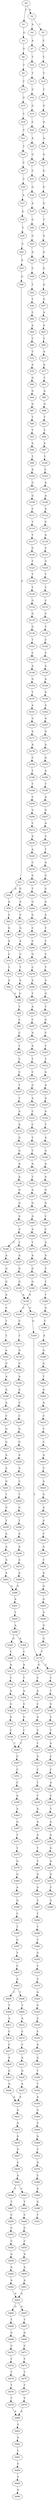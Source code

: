 strict digraph  {
	S0 -> S1 [ label = C ];
	S0 -> S2 [ label = A ];
	S1 -> S3 [ label = G ];
	S2 -> S4 [ label = A ];
	S2 -> S5 [ label = T ];
	S3 -> S6 [ label = G ];
	S4 -> S7 [ label = A ];
	S5 -> S8 [ label = C ];
	S6 -> S9 [ label = T ];
	S7 -> S10 [ label = T ];
	S8 -> S11 [ label = T ];
	S9 -> S12 [ label = C ];
	S10 -> S13 [ label = T ];
	S11 -> S14 [ label = T ];
	S12 -> S15 [ label = G ];
	S13 -> S16 [ label = G ];
	S14 -> S17 [ label = T ];
	S15 -> S18 [ label = T ];
	S16 -> S19 [ label = G ];
	S17 -> S20 [ label = G ];
	S18 -> S21 [ label = T ];
	S19 -> S22 [ label = C ];
	S20 -> S23 [ label = A ];
	S21 -> S24 [ label = T ];
	S22 -> S25 [ label = A ];
	S23 -> S26 [ label = A ];
	S24 -> S27 [ label = C ];
	S25 -> S28 [ label = G ];
	S26 -> S29 [ label = G ];
	S27 -> S30 [ label = T ];
	S28 -> S31 [ label = C ];
	S29 -> S32 [ label = G ];
	S30 -> S33 [ label = A ];
	S31 -> S34 [ label = G ];
	S32 -> S35 [ label = G ];
	S33 -> S36 [ label = G ];
	S34 -> S37 [ label = A ];
	S35 -> S38 [ label = G ];
	S36 -> S39 [ label = T ];
	S37 -> S40 [ label = G ];
	S38 -> S41 [ label = T ];
	S39 -> S42 [ label = C ];
	S40 -> S43 [ label = G ];
	S41 -> S44 [ label = A ];
	S42 -> S45 [ label = A ];
	S43 -> S46 [ label = A ];
	S44 -> S47 [ label = G ];
	S45 -> S48 [ label = G ];
	S46 -> S49 [ label = C ];
	S47 -> S50 [ label = G ];
	S48 -> S51 [ label = A ];
	S49 -> S52 [ label = T ];
	S50 -> S53 [ label = A ];
	S51 -> S54 [ label = A ];
	S51 -> S55 [ label = G ];
	S52 -> S56 [ label = T ];
	S53 -> S57 [ label = G ];
	S54 -> S58 [ label = A ];
	S55 -> S59 [ label = A ];
	S56 -> S60 [ label = C ];
	S57 -> S61 [ label = A ];
	S58 -> S62 [ label = C ];
	S59 -> S63 [ label = C ];
	S60 -> S64 [ label = A ];
	S61 -> S65 [ label = A ];
	S62 -> S66 [ label = G ];
	S63 -> S67 [ label = G ];
	S64 -> S68 [ label = C ];
	S65 -> S69 [ label = T ];
	S66 -> S70 [ label = A ];
	S67 -> S71 [ label = A ];
	S68 -> S72 [ label = T ];
	S69 -> S73 [ label = A ];
	S70 -> S74 [ label = C ];
	S71 -> S75 [ label = C ];
	S72 -> S76 [ label = A ];
	S73 -> S77 [ label = G ];
	S74 -> S78 [ label = T ];
	S75 -> S79 [ label = T ];
	S76 -> S80 [ label = G ];
	S77 -> S81 [ label = T ];
	S78 -> S82 [ label = A ];
	S79 -> S83 [ label = A ];
	S80 -> S84 [ label = G ];
	S81 -> S85 [ label = A ];
	S82 -> S86 [ label = G ];
	S83 -> S86 [ label = G ];
	S84 -> S87 [ label = G ];
	S85 -> S88 [ label = G ];
	S86 -> S89 [ label = T ];
	S87 -> S90 [ label = T ];
	S88 -> S91 [ label = T ];
	S89 -> S92 [ label = C ];
	S90 -> S93 [ label = T ];
	S91 -> S94 [ label = T ];
	S92 -> S95 [ label = C ];
	S93 -> S96 [ label = A ];
	S94 -> S97 [ label = A ];
	S95 -> S98 [ label = T ];
	S96 -> S99 [ label = T ];
	S97 -> S100 [ label = T ];
	S98 -> S101 [ label = C ];
	S99 -> S102 [ label = A ];
	S100 -> S103 [ label = C ];
	S101 -> S104 [ label = C ];
	S102 -> S105 [ label = G ];
	S103 -> S106 [ label = A ];
	S104 -> S107 [ label = T ];
	S105 -> S108 [ label = G ];
	S106 -> S109 [ label = A ];
	S107 -> S110 [ label = T ];
	S108 -> S111 [ label = C ];
	S109 -> S112 [ label = A ];
	S110 -> S113 [ label = A ];
	S111 -> S114 [ label = T ];
	S112 -> S115 [ label = C ];
	S113 -> S116 [ label = A ];
	S114 -> S117 [ label = T ];
	S115 -> S118 [ label = A ];
	S116 -> S119 [ label = G ];
	S117 -> S120 [ label = G ];
	S118 -> S121 [ label = T ];
	S119 -> S122 [ label = G ];
	S120 -> S123 [ label = T ];
	S121 -> S124 [ label = G ];
	S122 -> S125 [ label = A ];
	S123 -> S126 [ label = T ];
	S124 -> S127 [ label = T ];
	S125 -> S128 [ label = A ];
	S126 -> S129 [ label = T ];
	S127 -> S130 [ label = T ];
	S128 -> S131 [ label = G ];
	S129 -> S132 [ label = G ];
	S130 -> S133 [ label = C ];
	S131 -> S134 [ label = G ];
	S132 -> S135 [ label = G ];
	S133 -> S136 [ label = C ];
	S134 -> S137 [ label = A ];
	S135 -> S138 [ label = G ];
	S136 -> S139 [ label = T ];
	S137 -> S140 [ label = A ];
	S138 -> S141 [ label = T ];
	S139 -> S142 [ label = C ];
	S140 -> S143 [ label = T ];
	S140 -> S144 [ label = C ];
	S141 -> S145 [ label = C ];
	S142 -> S146 [ label = C ];
	S143 -> S147 [ label = A ];
	S144 -> S148 [ label = A ];
	S145 -> S149 [ label = A ];
	S146 -> S150 [ label = A ];
	S147 -> S151 [ label = G ];
	S148 -> S152 [ label = G ];
	S149 -> S153 [ label = G ];
	S150 -> S154 [ label = A ];
	S151 -> S155 [ label = G ];
	S152 -> S156 [ label = G ];
	S153 -> S157 [ label = T ];
	S154 -> S158 [ label = A ];
	S155 -> S159 [ label = A ];
	S156 -> S160 [ label = A ];
	S157 -> S161 [ label = A ];
	S158 -> S162 [ label = A ];
	S159 -> S163 [ label = C ];
	S159 -> S164 [ label = G ];
	S160 -> S165 [ label = C ];
	S161 -> S166 [ label = G ];
	S162 -> S167 [ label = A ];
	S163 -> S168 [ label = C ];
	S164 -> S169 [ label = G ];
	S165 -> S170 [ label = T ];
	S166 -> S171 [ label = A ];
	S167 -> S172 [ label = G ];
	S168 -> S173 [ label = T ];
	S169 -> S174 [ label = T ];
	S170 -> S175 [ label = T ];
	S171 -> S176 [ label = A ];
	S172 -> S177 [ label = A ];
	S173 -> S178 [ label = A ];
	S174 -> S179 [ label = G ];
	S174 -> S180 [ label = C ];
	S175 -> S181 [ label = A ];
	S176 -> S182 [ label = C ];
	S177 -> S183 [ label = G ];
	S178 -> S184 [ label = G ];
	S179 -> S185 [ label = C ];
	S180 -> S186 [ label = T ];
	S181 -> S187 [ label = G ];
	S182 -> S188 [ label = T ];
	S183 -> S189 [ label = A ];
	S184 -> S190 [ label = A ];
	S185 -> S191 [ label = A ];
	S186 -> S192 [ label = T ];
	S187 -> S193 [ label = A ];
	S188 -> S194 [ label = T ];
	S189 -> S195 [ label = T ];
	S190 -> S196 [ label = A ];
	S191 -> S197 [ label = C ];
	S192 -> S198 [ label = G ];
	S193 -> S199 [ label = A ];
	S194 -> S200 [ label = C ];
	S195 -> S201 [ label = A ];
	S196 -> S202 [ label = C ];
	S197 -> S203 [ label = A ];
	S198 -> S204 [ label = T ];
	S199 -> S205 [ label = A ];
	S200 -> S206 [ label = G ];
	S201 -> S207 [ label = G ];
	S202 -> S208 [ label = C ];
	S203 -> S209 [ label = C ];
	S204 -> S210 [ label = T ];
	S205 -> S211 [ label = C ];
	S206 -> S212 [ label = C ];
	S207 -> S213 [ label = A ];
	S208 -> S214 [ label = G ];
	S209 -> S215 [ label = T ];
	S210 -> S216 [ label = A ];
	S211 -> S217 [ label = G ];
	S212 -> S218 [ label = A ];
	S213 -> S219 [ label = C ];
	S214 -> S220 [ label = G ];
	S215 -> S221 [ label = G ];
	S216 -> S222 [ label = C ];
	S217 -> S223 [ label = G ];
	S218 -> S224 [ label = A ];
	S219 -> S225 [ label = T ];
	S220 -> S226 [ label = A ];
	S221 -> S227 [ label = C ];
	S222 -> S228 [ label = C ];
	S223 -> S229 [ label = A ];
	S224 -> S230 [ label = C ];
	S225 -> S231 [ label = A ];
	S226 -> S232 [ label = A ];
	S227 -> S233 [ label = T ];
	S228 -> S234 [ label = A ];
	S229 -> S235 [ label = A ];
	S230 -> S236 [ label = G ];
	S231 -> S237 [ label = G ];
	S232 -> S238 [ label = C ];
	S233 -> S239 [ label = T ];
	S234 -> S240 [ label = C ];
	S235 -> S241 [ label = G ];
	S236 -> S242 [ label = T ];
	S237 -> S243 [ label = G ];
	S238 -> S244 [ label = T ];
	S239 -> S245 [ label = A ];
	S240 -> S246 [ label = T ];
	S241 -> S247 [ label = T ];
	S242 -> S248 [ label = G ];
	S243 -> S249 [ label = A ];
	S244 -> S250 [ label = G ];
	S245 -> S251 [ label = A ];
	S246 -> S252 [ label = A ];
	S247 -> S253 [ label = G ];
	S248 -> S254 [ label = G ];
	S249 -> S255 [ label = A ];
	S250 -> S256 [ label = T ];
	S251 -> S257 [ label = G ];
	S252 -> S258 [ label = G ];
	S253 -> S259 [ label = T ];
	S254 -> S260 [ label = C ];
	S255 -> S261 [ label = T ];
	S256 -> S262 [ label = A ];
	S257 -> S263 [ label = T ];
	S258 -> S264 [ label = G ];
	S259 -> S265 [ label = A ];
	S260 -> S266 [ label = C ];
	S261 -> S267 [ label = T ];
	S262 -> S268 [ label = A ];
	S263 -> S269 [ label = T ];
	S264 -> S270 [ label = A ];
	S265 -> S271 [ label = A ];
	S266 -> S272 [ label = G ];
	S267 -> S273 [ label = C ];
	S268 -> S274 [ label = A ];
	S269 -> S275 [ label = G ];
	S270 -> S276 [ label = G ];
	S271 -> S277 [ label = A ];
	S272 -> S278 [ label = C ];
	S273 -> S279 [ label = T ];
	S274 -> S280 [ label = A ];
	S275 -> S281 [ label = A ];
	S276 -> S282 [ label = T ];
	S277 -> S283 [ label = A ];
	S278 -> S284 [ label = A ];
	S279 -> S285 [ label = A ];
	S280 -> S286 [ label = G ];
	S281 -> S287 [ label = C ];
	S282 -> S288 [ label = A ];
	S283 -> S286 [ label = G ];
	S284 -> S289 [ label = T ];
	S285 -> S290 [ label = G ];
	S286 -> S291 [ label = A ];
	S287 -> S292 [ label = T ];
	S289 -> S293 [ label = A ];
	S290 -> S294 [ label = T ];
	S291 -> S295 [ label = T ];
	S292 -> S296 [ label = T ];
	S293 -> S297 [ label = C ];
	S294 -> S298 [ label = G ];
	S295 -> S299 [ label = A ];
	S296 -> S300 [ label = T ];
	S297 -> S301 [ label = A ];
	S298 -> S302 [ label = C ];
	S299 -> S303 [ label = G ];
	S299 -> S304 [ label = A ];
	S300 -> S305 [ label = G ];
	S301 -> S306 [ label = A ];
	S302 -> S307 [ label = T ];
	S303 -> S308 [ label = C ];
	S304 -> S309 [ label = C ];
	S305 -> S310 [ label = T ];
	S306 -> S311 [ label = T ];
	S307 -> S312 [ label = T ];
	S308 -> S313 [ label = A ];
	S309 -> S314 [ label = A ];
	S310 -> S315 [ label = T ];
	S311 -> S316 [ label = C ];
	S312 -> S317 [ label = G ];
	S313 -> S318 [ label = T ];
	S314 -> S319 [ label = T ];
	S315 -> S320 [ label = A ];
	S316 -> S321 [ label = G ];
	S317 -> S322 [ label = A ];
	S318 -> S323 [ label = A ];
	S319 -> S324 [ label = A ];
	S320 -> S325 [ label = G ];
	S321 -> S326 [ label = A ];
	S322 -> S327 [ label = A ];
	S323 -> S328 [ label = G ];
	S324 -> S329 [ label = G ];
	S325 -> S330 [ label = C ];
	S326 -> S331 [ label = C ];
	S327 -> S332 [ label = A ];
	S328 -> S333 [ label = G ];
	S329 -> S334 [ label = G ];
	S330 -> S335 [ label = C ];
	S331 -> S336 [ label = C ];
	S332 -> S337 [ label = T ];
	S333 -> S338 [ label = C ];
	S334 -> S339 [ label = C ];
	S335 -> S340 [ label = A ];
	S336 -> S341 [ label = T ];
	S337 -> S342 [ label = A ];
	S338 -> S343 [ label = T ];
	S339 -> S343 [ label = T ];
	S340 -> S344 [ label = G ];
	S341 -> S345 [ label = C ];
	S342 -> S346 [ label = G ];
	S343 -> S347 [ label = C ];
	S344 -> S348 [ label = T ];
	S345 -> S349 [ label = A ];
	S346 -> S350 [ label = A ];
	S347 -> S351 [ label = C ];
	S348 -> S352 [ label = T ];
	S349 -> S353 [ label = T ];
	S350 -> S354 [ label = A ];
	S351 -> S355 [ label = C ];
	S352 -> S356 [ label = A ];
	S353 -> S357 [ label = A ];
	S354 -> S358 [ label = G ];
	S355 -> S359 [ label = A ];
	S356 -> S360 [ label = G ];
	S357 -> S361 [ label = G ];
	S358 -> S362 [ label = G ];
	S359 -> S363 [ label = A ];
	S360 -> S364 [ label = C ];
	S361 -> S365 [ label = A ];
	S362 -> S366 [ label = C ];
	S363 -> S367 [ label = G ];
	S364 -> S368 [ label = A ];
	S365 -> S369 [ label = A ];
	S366 -> S370 [ label = C ];
	S367 -> S371 [ label = T ];
	S368 -> S372 [ label = T ];
	S369 -> S373 [ label = T ];
	S370 -> S374 [ label = A ];
	S371 -> S375 [ label = T ];
	S372 -> S376 [ label = A ];
	S373 -> S377 [ label = A ];
	S374 -> S378 [ label = A ];
	S375 -> S379 [ label = G ];
	S376 -> S380 [ label = C ];
	S377 -> S381 [ label = G ];
	S378 -> S382 [ label = C ];
	S379 -> S383 [ label = G ];
	S380 -> S384 [ label = G ];
	S381 -> S385 [ label = G ];
	S382 -> S386 [ label = T ];
	S383 -> S387 [ label = A ];
	S384 -> S388 [ label = G ];
	S385 -> S159 [ label = A ];
	S386 -> S389 [ label = T ];
	S387 -> S390 [ label = G ];
	S388 -> S391 [ label = T ];
	S389 -> S392 [ label = G ];
	S390 -> S393 [ label = C ];
	S392 -> S394 [ label = C ];
	S393 -> S395 [ label = T ];
	S394 -> S396 [ label = A ];
	S395 -> S397 [ label = C ];
	S396 -> S398 [ label = G ];
	S397 -> S399 [ label = T ];
	S398 -> S400 [ label = G ];
	S399 -> S401 [ label = C ];
	S400 -> S402 [ label = T ];
	S401 -> S403 [ label = A ];
	S402 -> S404 [ label = A ];
	S403 -> S405 [ label = C ];
	S403 -> S406 [ label = T ];
	S404 -> S407 [ label = A ];
	S405 -> S408 [ label = T ];
	S406 -> S409 [ label = T ];
	S407 -> S410 [ label = C ];
	S408 -> S411 [ label = A ];
	S409 -> S412 [ label = A ];
	S410 -> S413 [ label = T ];
	S411 -> S414 [ label = C ];
	S412 -> S415 [ label = C ];
	S413 -> S416 [ label = C ];
	S414 -> S417 [ label = C ];
	S415 -> S418 [ label = C ];
	S416 -> S419 [ label = A ];
	S417 -> S420 [ label = A ];
	S418 -> S421 [ label = A ];
	S419 -> S422 [ label = C ];
	S420 -> S423 [ label = G ];
	S421 -> S424 [ label = G ];
	S422 -> S425 [ label = A ];
	S423 -> S426 [ label = A ];
	S424 -> S427 [ label = A ];
	S425 -> S428 [ label = G ];
	S426 -> S429 [ label = A ];
	S427 -> S429 [ label = A ];
	S428 -> S430 [ label = A ];
	S429 -> S431 [ label = G ];
	S430 -> S432 [ label = G ];
	S431 -> S433 [ label = G ];
	S432 -> S434 [ label = C ];
	S433 -> S435 [ label = G ];
	S434 -> S436 [ label = G ];
	S435 -> S437 [ label = G ];
	S436 -> S438 [ label = T ];
	S437 -> S439 [ label = C ];
	S438 -> S440 [ label = A ];
	S439 -> S441 [ label = A ];
	S440 -> S442 [ label = G ];
	S441 -> S443 [ label = C ];
	S441 -> S444 [ label = T ];
	S442 -> S445 [ label = G ];
	S443 -> S446 [ label = T ];
	S444 -> S447 [ label = T ];
	S445 -> S448 [ label = A ];
	S446 -> S449 [ label = C ];
	S447 -> S450 [ label = C ];
	S448 -> S451 [ label = G ];
	S449 -> S452 [ label = C ];
	S450 -> S453 [ label = C ];
	S451 -> S454 [ label = G ];
	S452 -> S455 [ label = C ];
	S453 -> S456 [ label = C ];
	S454 -> S174 [ label = T ];
	S455 -> S457 [ label = A ];
	S456 -> S458 [ label = A ];
	S457 -> S459 [ label = A ];
	S458 -> S460 [ label = A ];
	S459 -> S461 [ label = A ];
	S460 -> S462 [ label = A ];
	S461 -> S463 [ label = A ];
	S462 -> S463 [ label = A ];
	S463 -> S464 [ label = G ];
	S463 -> S465 [ label = A ];
	S464 -> S466 [ label = T ];
	S465 -> S467 [ label = T ];
	S466 -> S468 [ label = G ];
	S467 -> S469 [ label = G ];
	S468 -> S470 [ label = C ];
	S469 -> S471 [ label = C ];
	S470 -> S472 [ label = T ];
	S471 -> S473 [ label = T ];
	S472 -> S474 [ label = T ];
	S473 -> S475 [ label = T ];
	S474 -> S476 [ label = T ];
	S475 -> S477 [ label = T ];
	S476 -> S478 [ label = T ];
	S477 -> S479 [ label = T ];
	S478 -> S480 [ label = A ];
	S479 -> S480 [ label = A ];
	S480 -> S481 [ label = G ];
	S481 -> S482 [ label = A ];
	S482 -> S483 [ label = C ];
	S483 -> S484 [ label = G ];
	S484 -> S485 [ label = T ];
	S485 -> S486 [ label = A ];
}
